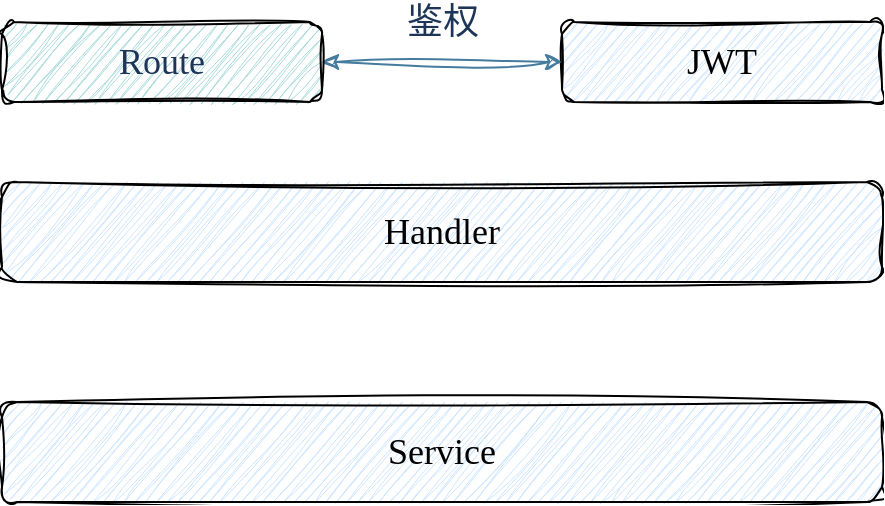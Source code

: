 <mxfile version="20.8.5" type="github">
  <diagram name="第 1 页" id="-vlab-wln1I7YojuGcyD">
    <mxGraphModel dx="911" dy="612" grid="1" gridSize="10" guides="1" tooltips="1" connect="1" arrows="1" fold="1" page="0" pageScale="1" pageWidth="827" pageHeight="1169" math="0" shadow="0">
      <root>
        <mxCell id="0" />
        <mxCell id="1" parent="0" />
        <mxCell id="7bCZedMBDCGuFrCVrtYH-1" value="&lt;font style=&quot;font-size: 18px;&quot;&gt;Handler&lt;/font&gt;" style="rounded=1;whiteSpace=wrap;html=1;shadow=0;labelBackgroundColor=none;sketch=1;curveFitting=1;jiggle=2;fillColor=#cce5ff;strokeColor=default;strokeWidth=1;fontFamily=Comic Sans MS;" parent="1" vertex="1">
          <mxGeometry x="160" y="390" width="440" height="50" as="geometry" />
        </mxCell>
        <mxCell id="7bCZedMBDCGuFrCVrtYH-2" value="&lt;font style=&quot;font-size: 18px;&quot;&gt;Service&lt;/font&gt;" style="rounded=1;whiteSpace=wrap;html=1;shadow=0;labelBackgroundColor=none;sketch=1;curveFitting=1;jiggle=2;fillColor=#cce5ff;strokeColor=default;strokeWidth=1;fontFamily=Comic Sans MS;" parent="1" vertex="1">
          <mxGeometry x="160" y="500" width="440" height="50" as="geometry" />
        </mxCell>
        <mxCell id="_8QWbkuz8nYEIBeXIv_E-1" value="&lt;font style=&quot;font-size: 18px;&quot;&gt;JWT&lt;/font&gt;" style="rounded=1;whiteSpace=wrap;html=1;shadow=0;labelBackgroundColor=none;sketch=1;curveFitting=1;jiggle=2;fillColor=#cce5ff;strokeColor=default;strokeWidth=1;fontFamily=Comic Sans MS;" vertex="1" parent="1">
          <mxGeometry x="440" y="310" width="160" height="40" as="geometry" />
        </mxCell>
        <mxCell id="_8QWbkuz8nYEIBeXIv_E-6" style="edgeStyle=orthogonalEdgeStyle;rounded=0;sketch=1;hachureGap=4;jiggle=2;curveFitting=1;orthogonalLoop=1;jettySize=auto;html=1;exitX=1;exitY=0.5;exitDx=0;exitDy=0;strokeColor=#457B9D;fontFamily=Comic Sans MS;fontSize=18;fontColor=#1D3557;fillColor=#A8DADC;startArrow=classic;startFill=1;" edge="1" parent="1" source="_8QWbkuz8nYEIBeXIv_E-5" target="_8QWbkuz8nYEIBeXIv_E-1">
          <mxGeometry relative="1" as="geometry" />
        </mxCell>
        <mxCell id="_8QWbkuz8nYEIBeXIv_E-7" value="鉴权" style="edgeLabel;html=1;align=center;verticalAlign=middle;resizable=0;points=[];fontSize=18;fontFamily=Comic Sans MS;fontColor=#1D3557;" vertex="1" connectable="0" parent="_8QWbkuz8nYEIBeXIv_E-6">
          <mxGeometry x="0.406" relative="1" as="geometry">
            <mxPoint x="-25" y="-20" as="offset" />
          </mxGeometry>
        </mxCell>
        <mxCell id="_8QWbkuz8nYEIBeXIv_E-5" value="Route" style="rounded=1;whiteSpace=wrap;html=1;sketch=1;hachureGap=4;jiggle=2;curveFitting=1;strokeColor=default;strokeWidth=1;fontFamily=Comic Sans MS;fontSize=18;fontColor=#1D3557;fillColor=#A8DADC;" vertex="1" parent="1">
          <mxGeometry x="160" y="310" width="160" height="40" as="geometry" />
        </mxCell>
      </root>
    </mxGraphModel>
  </diagram>
</mxfile>
